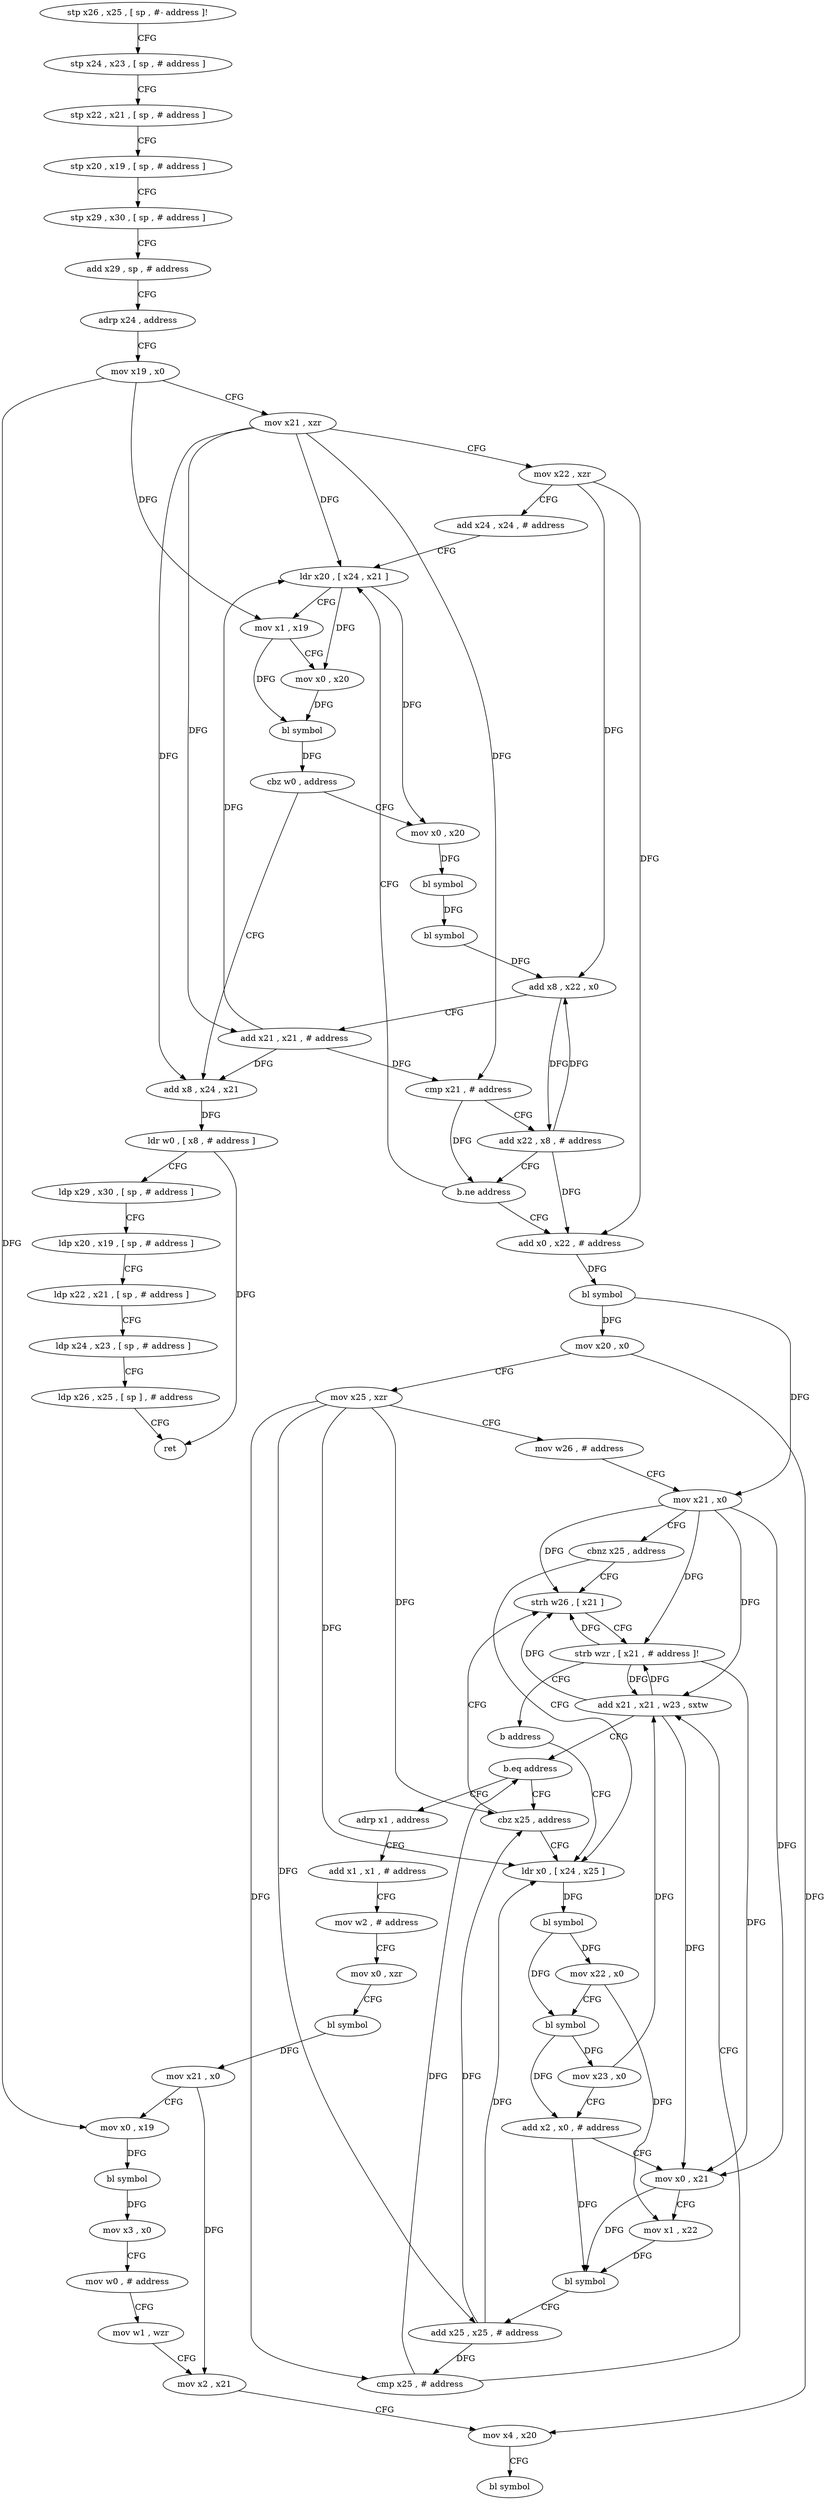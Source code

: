 digraph "func" {
"4264520" [label = "stp x26 , x25 , [ sp , #- address ]!" ]
"4264524" [label = "stp x24 , x23 , [ sp , # address ]" ]
"4264528" [label = "stp x22 , x21 , [ sp , # address ]" ]
"4264532" [label = "stp x20 , x19 , [ sp , # address ]" ]
"4264536" [label = "stp x29 , x30 , [ sp , # address ]" ]
"4264540" [label = "add x29 , sp , # address" ]
"4264544" [label = "adrp x24 , address" ]
"4264548" [label = "mov x19 , x0" ]
"4264552" [label = "mov x21 , xzr" ]
"4264556" [label = "mov x22 , xzr" ]
"4264560" [label = "add x24 , x24 , # address" ]
"4264564" [label = "ldr x20 , [ x24 , x21 ]" ]
"4264712" [label = "add x8 , x24 , x21" ]
"4264716" [label = "ldr w0 , [ x8 , # address ]" ]
"4264720" [label = "ldp x29 , x30 , [ sp , # address ]" ]
"4264724" [label = "ldp x20 , x19 , [ sp , # address ]" ]
"4264728" [label = "ldp x22 , x21 , [ sp , # address ]" ]
"4264732" [label = "ldp x24 , x23 , [ sp , # address ]" ]
"4264736" [label = "ldp x26 , x25 , [ sp ] , # address" ]
"4264740" [label = "ret" ]
"4264584" [label = "mov x0 , x20" ]
"4264588" [label = "bl symbol" ]
"4264592" [label = "bl symbol" ]
"4264596" [label = "add x8 , x22 , x0" ]
"4264600" [label = "add x21 , x21 , # address" ]
"4264604" [label = "cmp x21 , # address" ]
"4264608" [label = "add x22 , x8 , # address" ]
"4264612" [label = "b.ne address" ]
"4264616" [label = "add x0 , x22 , # address" ]
"4264568" [label = "mov x1 , x19" ]
"4264572" [label = "mov x0 , x20" ]
"4264576" [label = "bl symbol" ]
"4264580" [label = "cbz w0 , address" ]
"4264620" [label = "bl symbol" ]
"4264624" [label = "mov x20 , x0" ]
"4264628" [label = "mov x25 , xzr" ]
"4264632" [label = "mov w26 , # address" ]
"4264636" [label = "mov x21 , x0" ]
"4264640" [label = "cbnz x25 , address" ]
"4264700" [label = "strh w26 , [ x21 ]" ]
"4264644" [label = "ldr x0 , [ x24 , x25 ]" ]
"4264704" [label = "strb wzr , [ x21 , # address ]!" ]
"4264708" [label = "b address" ]
"4264648" [label = "bl symbol" ]
"4264652" [label = "mov x22 , x0" ]
"4264656" [label = "bl symbol" ]
"4264660" [label = "mov x23 , x0" ]
"4264664" [label = "add x2 , x0 , # address" ]
"4264668" [label = "mov x0 , x21" ]
"4264672" [label = "mov x1 , x22" ]
"4264676" [label = "bl symbol" ]
"4264680" [label = "add x25 , x25 , # address" ]
"4264684" [label = "cmp x25 , # address" ]
"4264688" [label = "add x21 , x21 , w23 , sxtw" ]
"4264692" [label = "b.eq address" ]
"4264744" [label = "adrp x1 , address" ]
"4264696" [label = "cbz x25 , address" ]
"4264748" [label = "add x1 , x1 , # address" ]
"4264752" [label = "mov w2 , # address" ]
"4264756" [label = "mov x0 , xzr" ]
"4264760" [label = "bl symbol" ]
"4264764" [label = "mov x21 , x0" ]
"4264768" [label = "mov x0 , x19" ]
"4264772" [label = "bl symbol" ]
"4264776" [label = "mov x3 , x0" ]
"4264780" [label = "mov w0 , # address" ]
"4264784" [label = "mov w1 , wzr" ]
"4264788" [label = "mov x2 , x21" ]
"4264792" [label = "mov x4 , x20" ]
"4264796" [label = "bl symbol" ]
"4264520" -> "4264524" [ label = "CFG" ]
"4264524" -> "4264528" [ label = "CFG" ]
"4264528" -> "4264532" [ label = "CFG" ]
"4264532" -> "4264536" [ label = "CFG" ]
"4264536" -> "4264540" [ label = "CFG" ]
"4264540" -> "4264544" [ label = "CFG" ]
"4264544" -> "4264548" [ label = "CFG" ]
"4264548" -> "4264552" [ label = "CFG" ]
"4264548" -> "4264568" [ label = "DFG" ]
"4264548" -> "4264768" [ label = "DFG" ]
"4264552" -> "4264556" [ label = "CFG" ]
"4264552" -> "4264564" [ label = "DFG" ]
"4264552" -> "4264712" [ label = "DFG" ]
"4264552" -> "4264600" [ label = "DFG" ]
"4264552" -> "4264604" [ label = "DFG" ]
"4264556" -> "4264560" [ label = "CFG" ]
"4264556" -> "4264596" [ label = "DFG" ]
"4264556" -> "4264616" [ label = "DFG" ]
"4264560" -> "4264564" [ label = "CFG" ]
"4264564" -> "4264568" [ label = "CFG" ]
"4264564" -> "4264572" [ label = "DFG" ]
"4264564" -> "4264584" [ label = "DFG" ]
"4264712" -> "4264716" [ label = "DFG" ]
"4264716" -> "4264720" [ label = "CFG" ]
"4264716" -> "4264740" [ label = "DFG" ]
"4264720" -> "4264724" [ label = "CFG" ]
"4264724" -> "4264728" [ label = "CFG" ]
"4264728" -> "4264732" [ label = "CFG" ]
"4264732" -> "4264736" [ label = "CFG" ]
"4264736" -> "4264740" [ label = "CFG" ]
"4264584" -> "4264588" [ label = "DFG" ]
"4264588" -> "4264592" [ label = "DFG" ]
"4264592" -> "4264596" [ label = "DFG" ]
"4264596" -> "4264600" [ label = "CFG" ]
"4264596" -> "4264608" [ label = "DFG" ]
"4264600" -> "4264604" [ label = "DFG" ]
"4264600" -> "4264564" [ label = "DFG" ]
"4264600" -> "4264712" [ label = "DFG" ]
"4264604" -> "4264608" [ label = "CFG" ]
"4264604" -> "4264612" [ label = "DFG" ]
"4264608" -> "4264612" [ label = "CFG" ]
"4264608" -> "4264596" [ label = "DFG" ]
"4264608" -> "4264616" [ label = "DFG" ]
"4264612" -> "4264564" [ label = "CFG" ]
"4264612" -> "4264616" [ label = "CFG" ]
"4264616" -> "4264620" [ label = "DFG" ]
"4264568" -> "4264572" [ label = "CFG" ]
"4264568" -> "4264576" [ label = "DFG" ]
"4264572" -> "4264576" [ label = "DFG" ]
"4264576" -> "4264580" [ label = "DFG" ]
"4264580" -> "4264712" [ label = "CFG" ]
"4264580" -> "4264584" [ label = "CFG" ]
"4264620" -> "4264624" [ label = "DFG" ]
"4264620" -> "4264636" [ label = "DFG" ]
"4264624" -> "4264628" [ label = "CFG" ]
"4264624" -> "4264792" [ label = "DFG" ]
"4264628" -> "4264632" [ label = "CFG" ]
"4264628" -> "4264644" [ label = "DFG" ]
"4264628" -> "4264680" [ label = "DFG" ]
"4264628" -> "4264684" [ label = "DFG" ]
"4264628" -> "4264696" [ label = "DFG" ]
"4264632" -> "4264636" [ label = "CFG" ]
"4264636" -> "4264640" [ label = "CFG" ]
"4264636" -> "4264700" [ label = "DFG" ]
"4264636" -> "4264704" [ label = "DFG" ]
"4264636" -> "4264668" [ label = "DFG" ]
"4264636" -> "4264688" [ label = "DFG" ]
"4264640" -> "4264700" [ label = "CFG" ]
"4264640" -> "4264644" [ label = "CFG" ]
"4264700" -> "4264704" [ label = "CFG" ]
"4264644" -> "4264648" [ label = "DFG" ]
"4264704" -> "4264708" [ label = "CFG" ]
"4264704" -> "4264700" [ label = "DFG" ]
"4264704" -> "4264668" [ label = "DFG" ]
"4264704" -> "4264688" [ label = "DFG" ]
"4264708" -> "4264644" [ label = "CFG" ]
"4264648" -> "4264652" [ label = "DFG" ]
"4264648" -> "4264656" [ label = "DFG" ]
"4264652" -> "4264656" [ label = "CFG" ]
"4264652" -> "4264672" [ label = "DFG" ]
"4264656" -> "4264660" [ label = "DFG" ]
"4264656" -> "4264664" [ label = "DFG" ]
"4264660" -> "4264664" [ label = "CFG" ]
"4264660" -> "4264688" [ label = "DFG" ]
"4264664" -> "4264668" [ label = "CFG" ]
"4264664" -> "4264676" [ label = "DFG" ]
"4264668" -> "4264672" [ label = "CFG" ]
"4264668" -> "4264676" [ label = "DFG" ]
"4264672" -> "4264676" [ label = "DFG" ]
"4264676" -> "4264680" [ label = "CFG" ]
"4264680" -> "4264684" [ label = "DFG" ]
"4264680" -> "4264644" [ label = "DFG" ]
"4264680" -> "4264696" [ label = "DFG" ]
"4264684" -> "4264688" [ label = "CFG" ]
"4264684" -> "4264692" [ label = "DFG" ]
"4264688" -> "4264692" [ label = "CFG" ]
"4264688" -> "4264700" [ label = "DFG" ]
"4264688" -> "4264704" [ label = "DFG" ]
"4264688" -> "4264668" [ label = "DFG" ]
"4264692" -> "4264744" [ label = "CFG" ]
"4264692" -> "4264696" [ label = "CFG" ]
"4264744" -> "4264748" [ label = "CFG" ]
"4264696" -> "4264644" [ label = "CFG" ]
"4264696" -> "4264700" [ label = "CFG" ]
"4264748" -> "4264752" [ label = "CFG" ]
"4264752" -> "4264756" [ label = "CFG" ]
"4264756" -> "4264760" [ label = "CFG" ]
"4264760" -> "4264764" [ label = "DFG" ]
"4264764" -> "4264768" [ label = "CFG" ]
"4264764" -> "4264788" [ label = "DFG" ]
"4264768" -> "4264772" [ label = "DFG" ]
"4264772" -> "4264776" [ label = "DFG" ]
"4264776" -> "4264780" [ label = "CFG" ]
"4264780" -> "4264784" [ label = "CFG" ]
"4264784" -> "4264788" [ label = "CFG" ]
"4264788" -> "4264792" [ label = "CFG" ]
"4264792" -> "4264796" [ label = "CFG" ]
}
